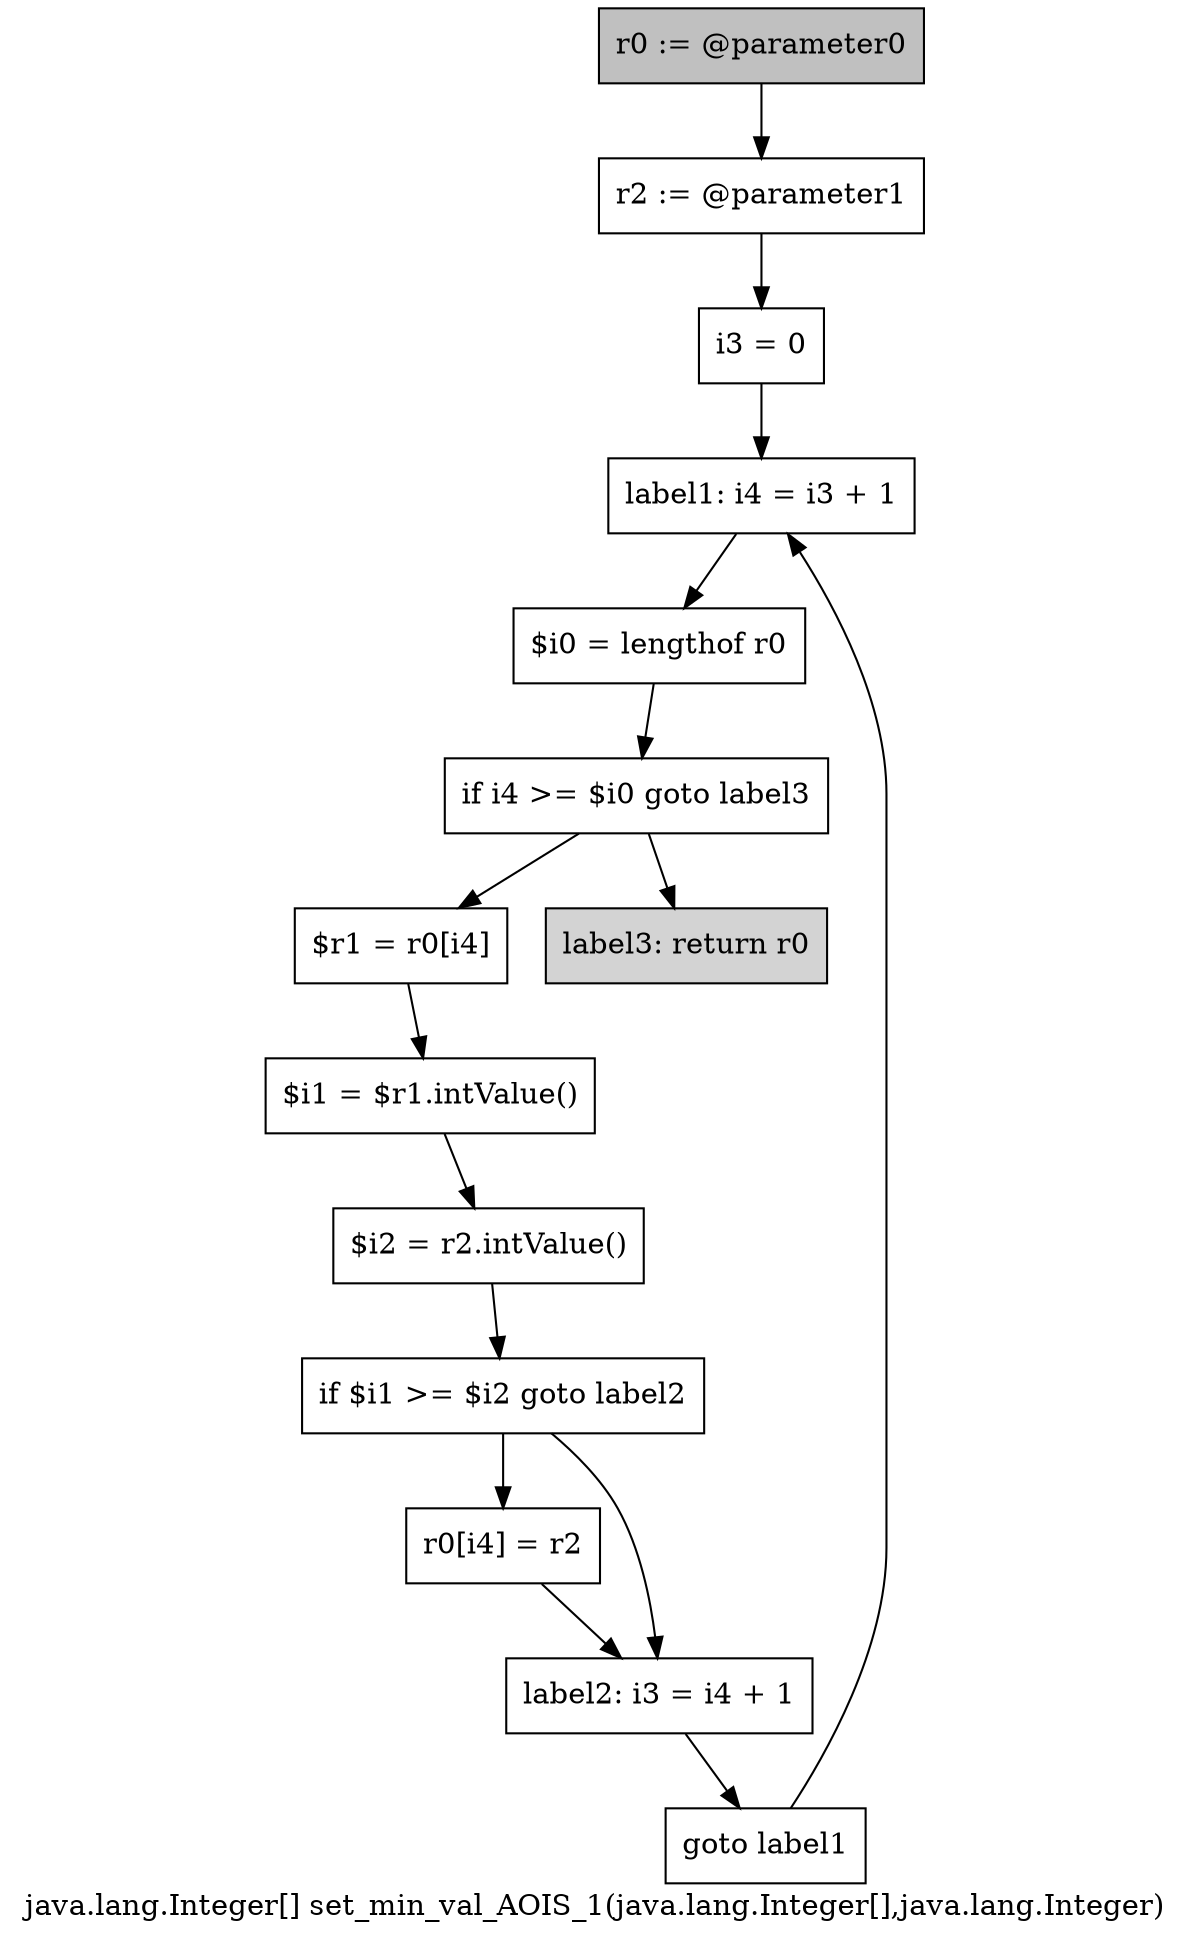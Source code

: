 digraph "java.lang.Integer[] set_min_val_AOIS_1(java.lang.Integer[],java.lang.Integer)" {
    label="java.lang.Integer[] set_min_val_AOIS_1(java.lang.Integer[],java.lang.Integer)";
    node [shape=box];
    "0" [style=filled,fillcolor=gray,label="r0 := @parameter0",];
    "1" [label="r2 := @parameter1",];
    "0"->"1";
    "2" [label="i3 = 0",];
    "1"->"2";
    "3" [label="label1: i4 = i3 + 1",];
    "2"->"3";
    "4" [label="$i0 = lengthof r0",];
    "3"->"4";
    "5" [label="if i4 >= $i0 goto label3",];
    "4"->"5";
    "6" [label="$r1 = r0[i4]",];
    "5"->"6";
    "13" [style=filled,fillcolor=lightgray,label="label3: return r0",];
    "5"->"13";
    "7" [label="$i1 = $r1.intValue()",];
    "6"->"7";
    "8" [label="$i2 = r2.intValue()",];
    "7"->"8";
    "9" [label="if $i1 >= $i2 goto label2",];
    "8"->"9";
    "10" [label="r0[i4] = r2",];
    "9"->"10";
    "11" [label="label2: i3 = i4 + 1",];
    "9"->"11";
    "10"->"11";
    "12" [label="goto label1",];
    "11"->"12";
    "12"->"3";
}
